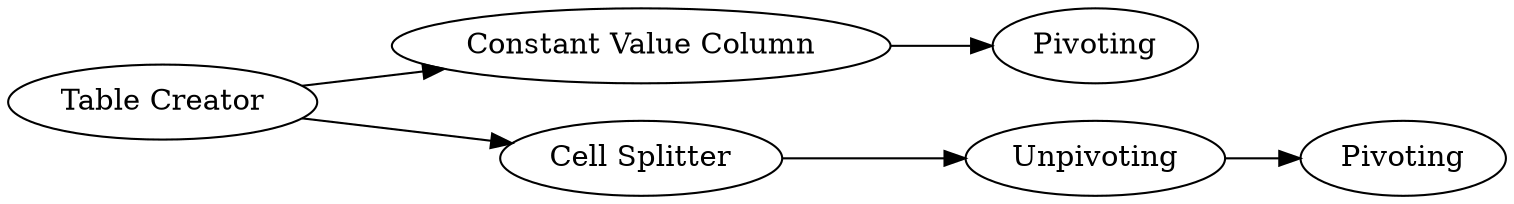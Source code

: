 digraph {
	1 [label="Table Creator"]
	2 [label=Pivoting]
	3 [label="Constant Value Column"]
	4 [label="Cell Splitter"]
	5 [label=Pivoting]
	6 [label=Unpivoting]
	1 -> 3
	1 -> 4
	3 -> 2
	4 -> 6
	6 -> 5
	rankdir=LR
}
